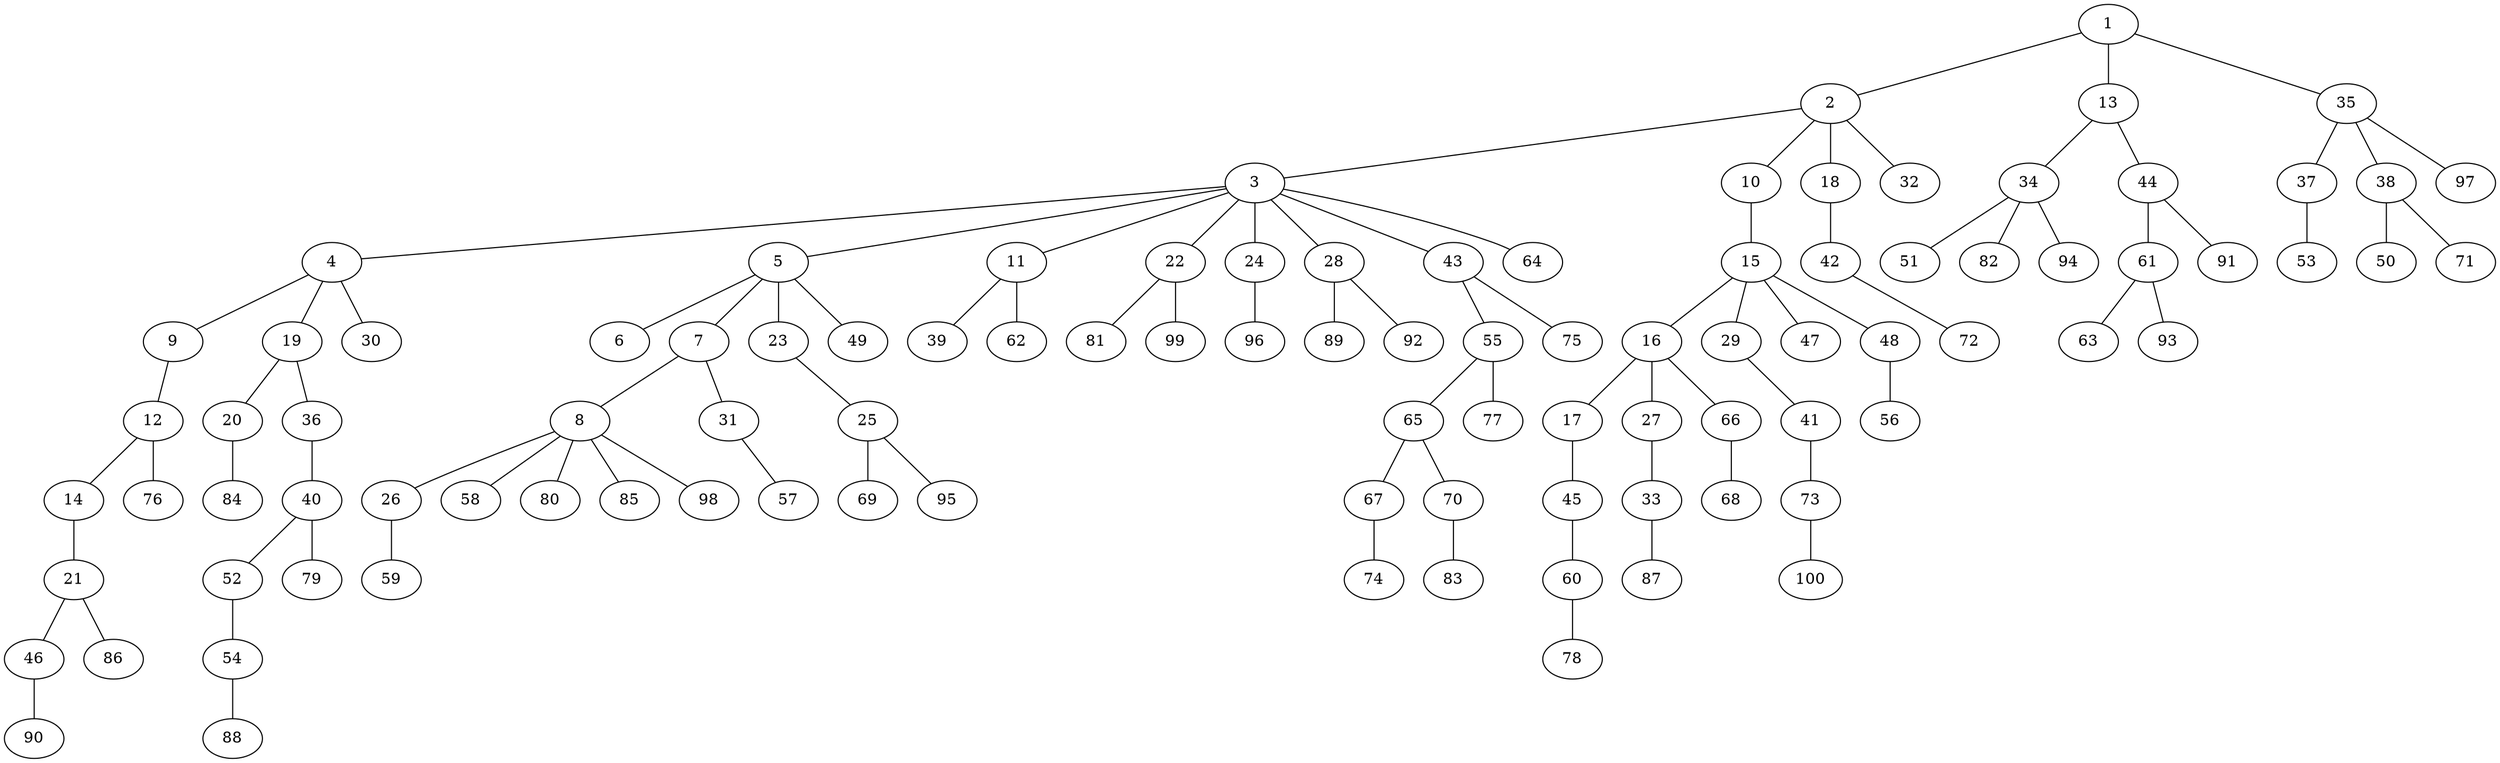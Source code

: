 graph graphname {1--2
1--13
1--35
2--3
2--10
2--18
2--32
3--4
3--5
3--11
3--22
3--24
3--28
3--43
3--64
4--9
4--19
4--30
5--6
5--7
5--23
5--49
7--8
7--31
8--26
8--58
8--80
8--85
8--98
9--12
10--15
11--39
11--62
12--14
12--76
13--34
13--44
14--21
15--16
15--29
15--47
15--48
16--17
16--27
16--66
17--45
18--42
19--20
19--36
20--84
21--46
21--86
22--81
22--99
23--25
24--96
25--69
25--95
26--59
27--33
28--89
28--92
29--41
31--57
33--87
34--51
34--82
34--94
35--37
35--38
35--97
36--40
37--53
38--50
38--71
40--52
40--79
41--73
42--72
43--55
43--75
44--61
44--91
45--60
46--90
48--56
52--54
54--88
55--65
55--77
60--78
61--63
61--93
65--67
65--70
66--68
67--74
70--83
73--100
}